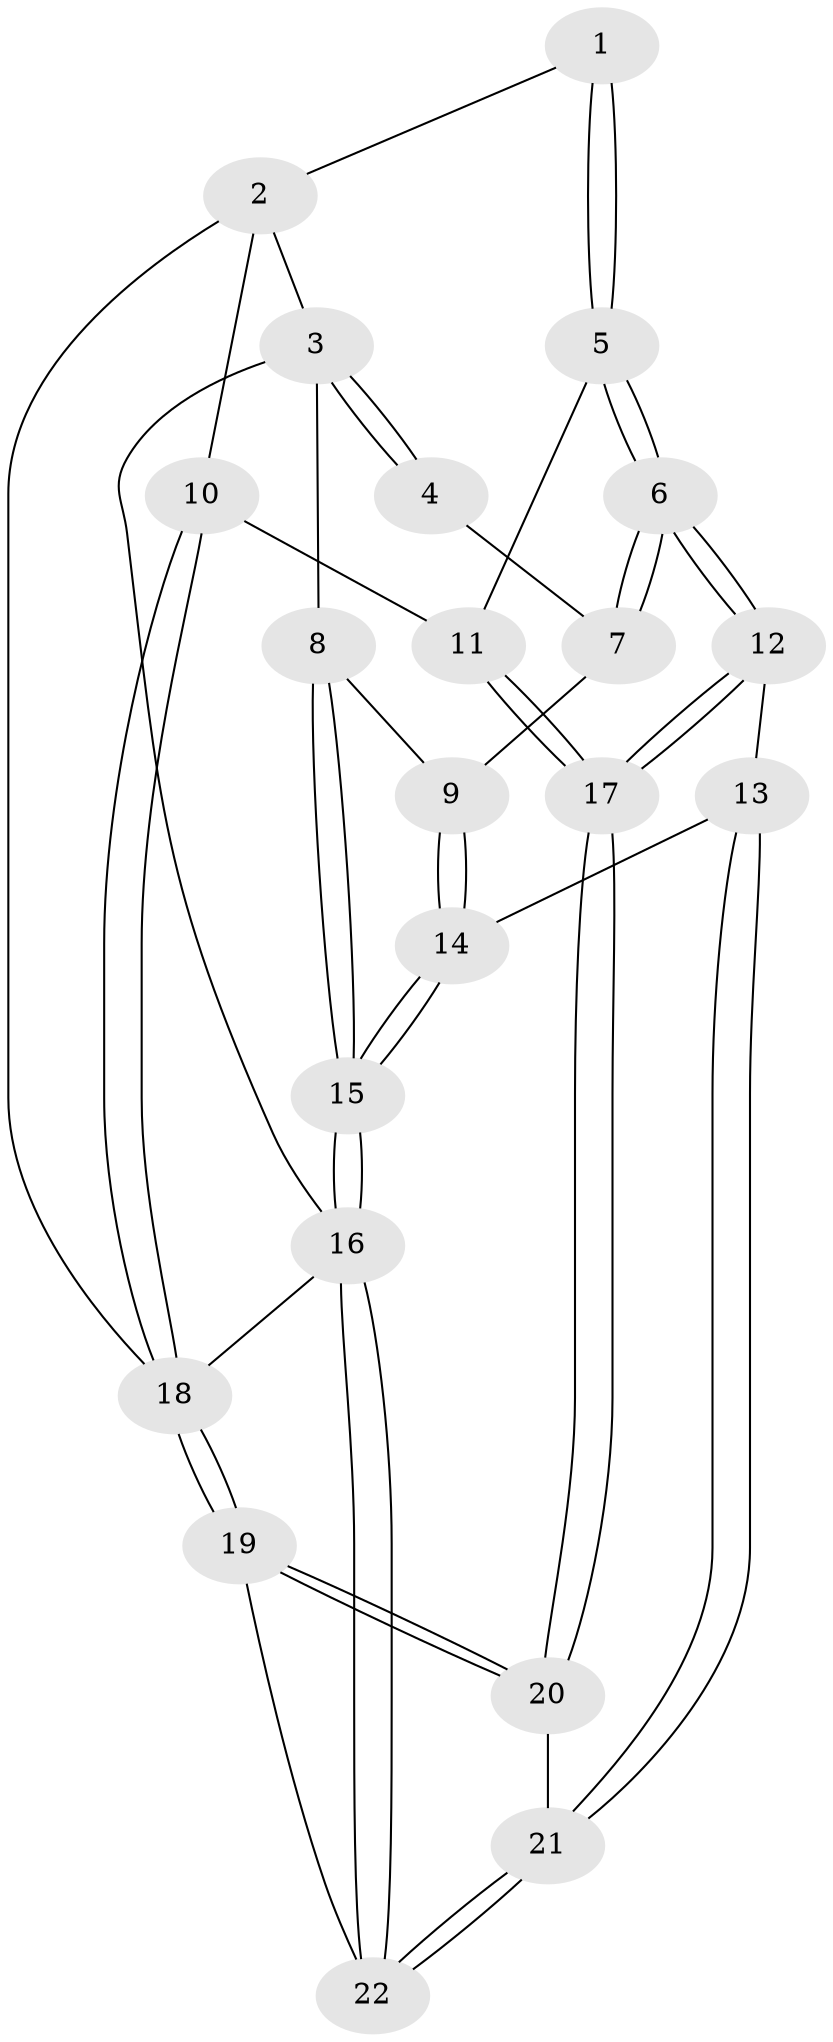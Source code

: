 // Generated by graph-tools (version 1.1) at 2025/46/02/15/25 05:46:28]
// undirected, 22 vertices, 52 edges
graph export_dot {
graph [start="1"]
  node [color=gray90,style=filled];
  1 [pos="+0.5117126090191854+0.03497286250325809"];
  2 [pos="+1+0"];
  3 [pos="+0+0"];
  4 [pos="+0.3502149457648503+0.023795133465786482"];
  5 [pos="+0.6036624748987487+0.3662915621894857"];
  6 [pos="+0.5482548940890615+0.4566010782541976"];
  7 [pos="+0.31919455833366+0.17711888599644254"];
  8 [pos="+0+0.12949070519197298"];
  9 [pos="+0.22975880562047954+0.3506960934153231"];
  10 [pos="+1+0.20086534235013673"];
  11 [pos="+1+0.23516788501639133"];
  12 [pos="+0.5352196478692129+0.4952878059367962"];
  13 [pos="+0.39739809401030396+0.5730414227150735"];
  14 [pos="+0.2546380053451008+0.5118690366641742"];
  15 [pos="+0+0.6613890518338178"];
  16 [pos="+0+1"];
  17 [pos="+0.7886227822767267+0.6500881270123304"];
  18 [pos="+1+1"];
  19 [pos="+1+1"];
  20 [pos="+0.8316685142574916+0.7977074034038927"];
  21 [pos="+0.41210909352857156+0.8078106909040398"];
  22 [pos="+0.35070270784546226+0.950770742933912"];
  1 -- 2;
  1 -- 5;
  1 -- 5;
  2 -- 3;
  2 -- 10;
  2 -- 18;
  3 -- 4;
  3 -- 4;
  3 -- 8;
  3 -- 16;
  4 -- 7;
  5 -- 6;
  5 -- 6;
  5 -- 11;
  6 -- 7;
  6 -- 7;
  6 -- 12;
  6 -- 12;
  7 -- 9;
  8 -- 9;
  8 -- 15;
  8 -- 15;
  9 -- 14;
  9 -- 14;
  10 -- 11;
  10 -- 18;
  10 -- 18;
  11 -- 17;
  11 -- 17;
  12 -- 13;
  12 -- 17;
  12 -- 17;
  13 -- 14;
  13 -- 21;
  13 -- 21;
  14 -- 15;
  14 -- 15;
  15 -- 16;
  15 -- 16;
  16 -- 22;
  16 -- 22;
  16 -- 18;
  17 -- 20;
  17 -- 20;
  18 -- 19;
  18 -- 19;
  19 -- 20;
  19 -- 20;
  19 -- 22;
  20 -- 21;
  21 -- 22;
  21 -- 22;
}
